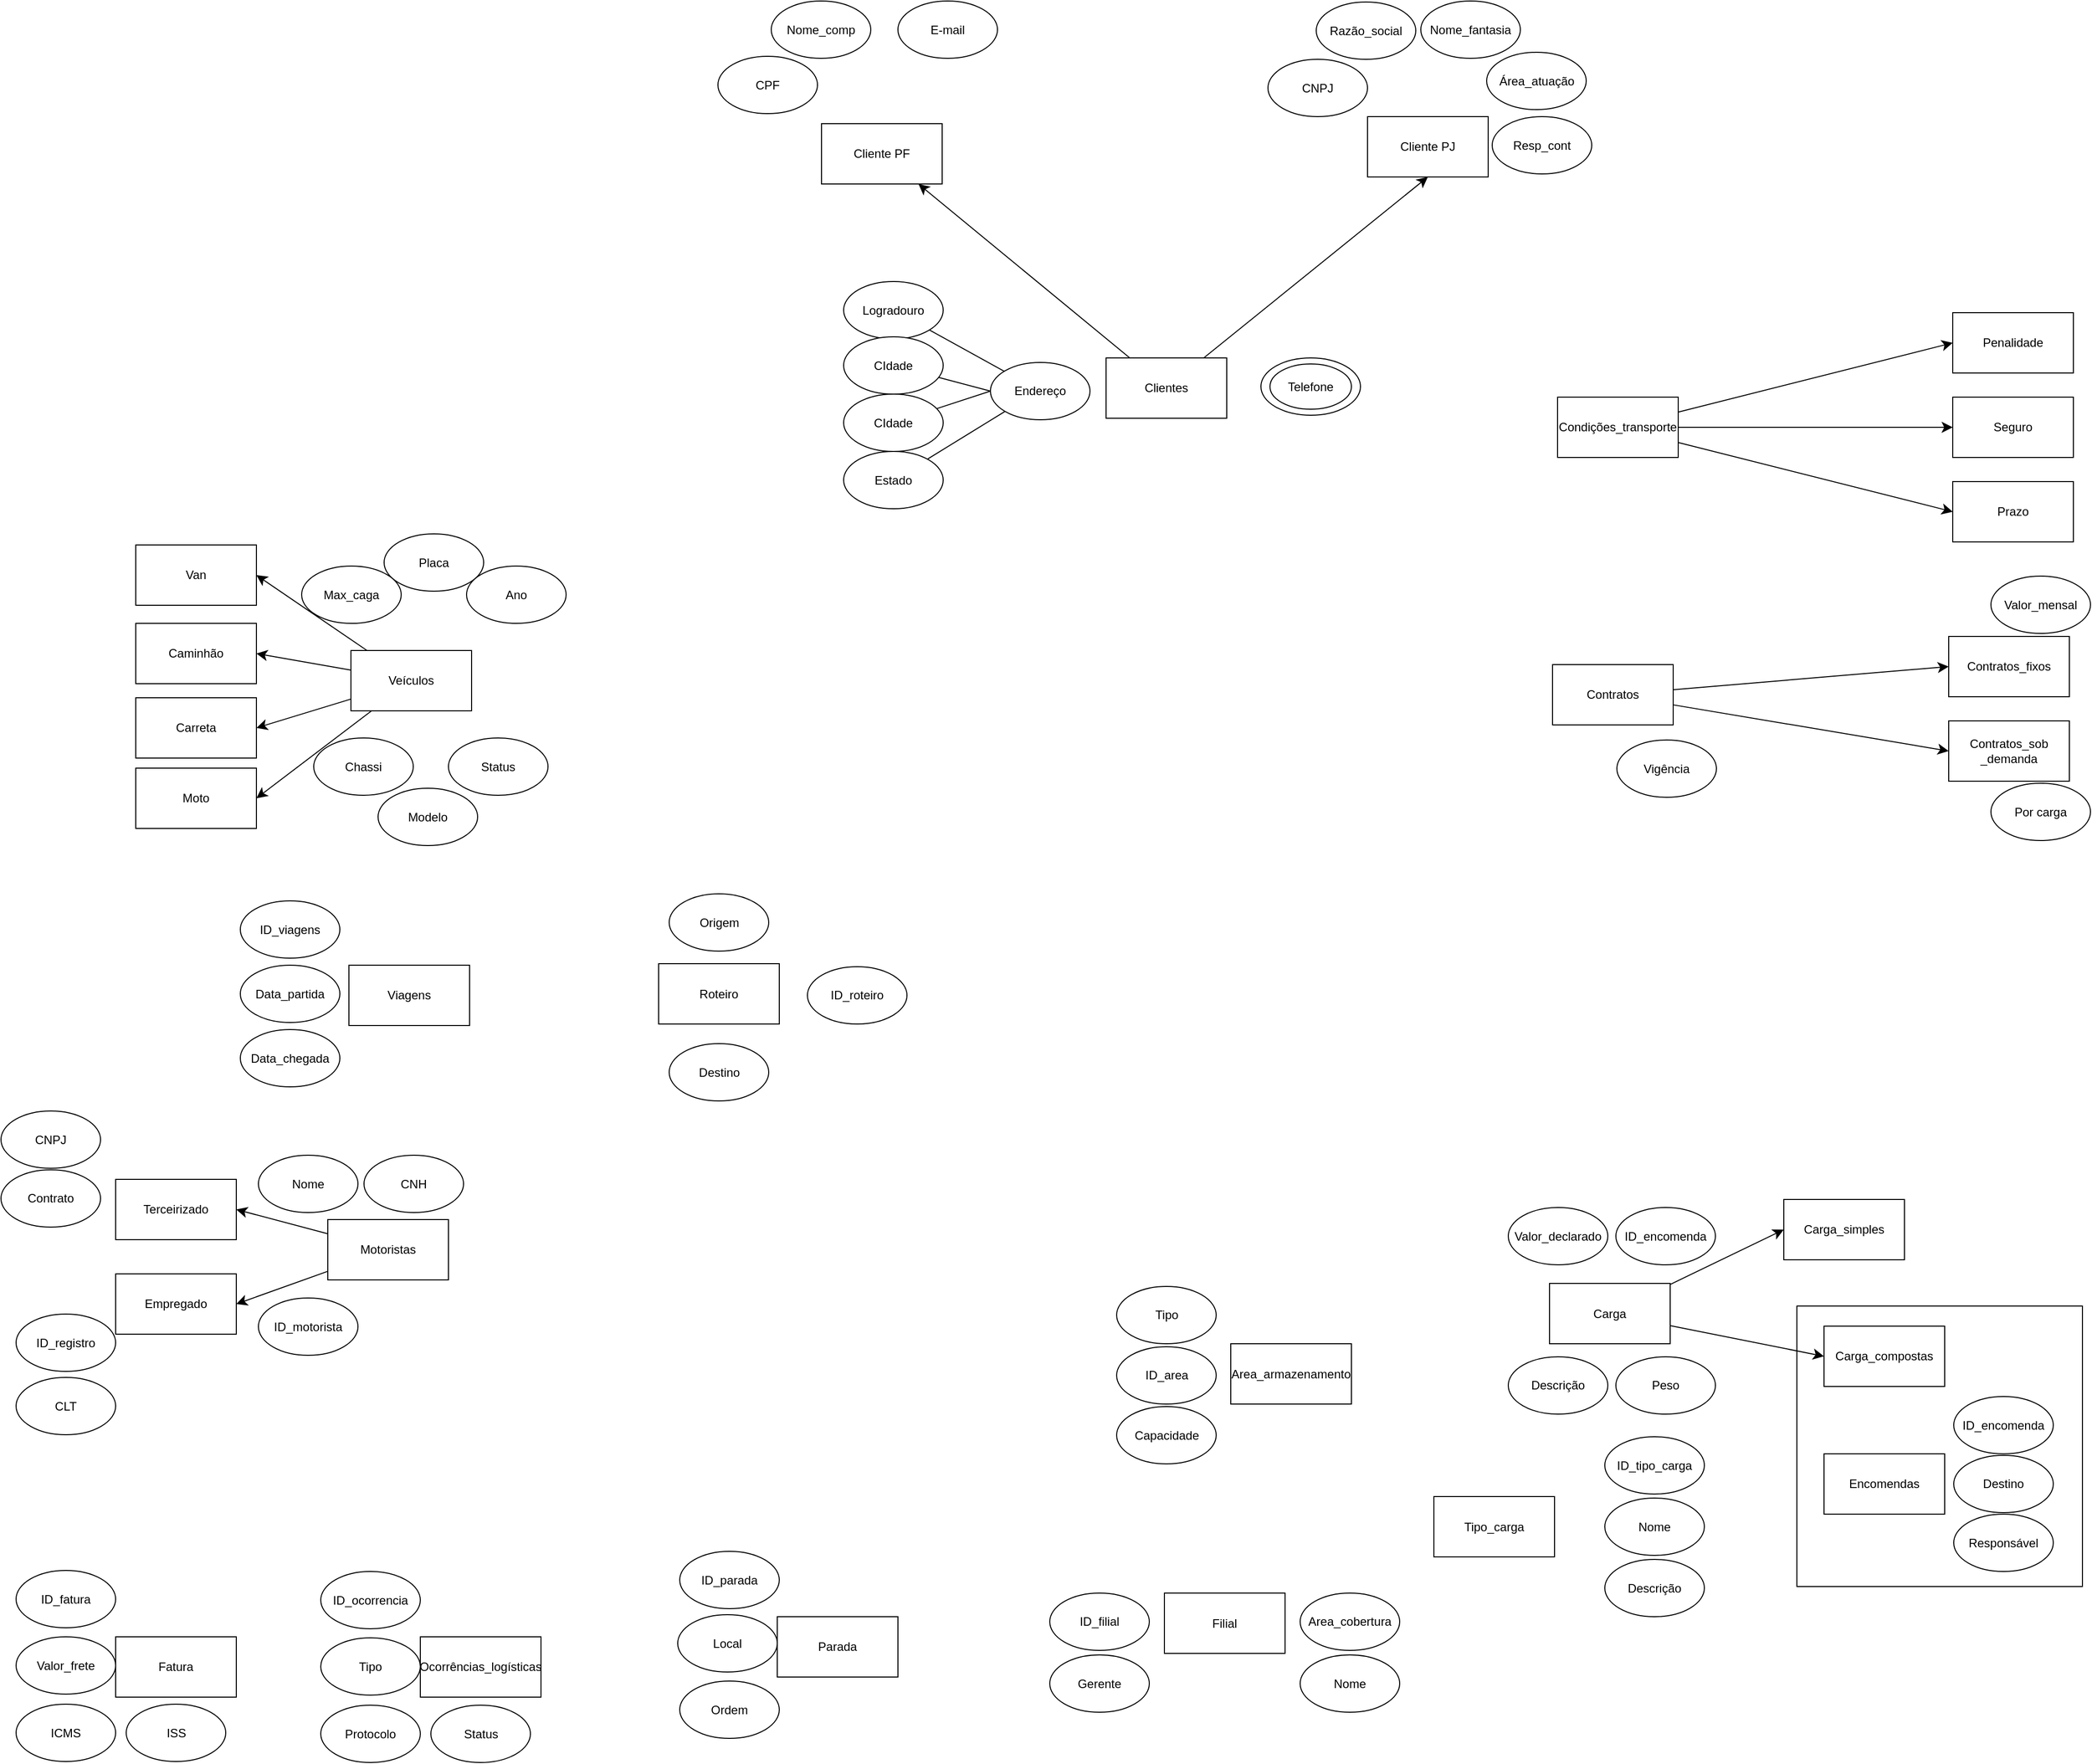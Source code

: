 <mxfile version="26.2.14">
  <diagram name="Página-1" id="iTK0nIs8eEKl5HLrY0HY">
    <mxGraphModel dx="4765" dy="2908" grid="0" gridSize="10" guides="1" tooltips="1" connect="1" arrows="1" fold="1" page="0" pageScale="1" pageWidth="827" pageHeight="1169" math="0" shadow="0">
      <root>
        <mxCell id="0" />
        <mxCell id="1" parent="0" />
        <mxCell id="TubKobpjzzUn3Yk9qgdD-193" value="" style="rounded=0;whiteSpace=wrap;html=1;" vertex="1" parent="1">
          <mxGeometry x="921" y="896" width="284" height="279" as="geometry" />
        </mxCell>
        <mxCell id="TubKobpjzzUn3Yk9qgdD-2" value="Cliente PF" style="rounded=0;whiteSpace=wrap;html=1;" vertex="1" parent="1">
          <mxGeometry x="-49" y="-280" width="120" height="60" as="geometry" />
        </mxCell>
        <mxCell id="TubKobpjzzUn3Yk9qgdD-3" value="Cliente PJ" style="rounded=0;whiteSpace=wrap;html=1;" vertex="1" parent="1">
          <mxGeometry x="494" y="-287" width="120" height="60" as="geometry" />
        </mxCell>
        <mxCell id="TubKobpjzzUn3Yk9qgdD-75" style="edgeStyle=none;curved=1;rounded=0;orthogonalLoop=1;jettySize=auto;html=1;entryX=0;entryY=0.5;entryDx=0;entryDy=0;fontSize=12;startSize=8;endSize=8;" edge="1" parent="1" source="TubKobpjzzUn3Yk9qgdD-4" target="TubKobpjzzUn3Yk9qgdD-73">
          <mxGeometry relative="1" as="geometry" />
        </mxCell>
        <mxCell id="TubKobpjzzUn3Yk9qgdD-76" style="edgeStyle=none;curved=1;rounded=0;orthogonalLoop=1;jettySize=auto;html=1;entryX=0;entryY=0.5;entryDx=0;entryDy=0;fontSize=12;startSize=8;endSize=8;" edge="1" parent="1" source="TubKobpjzzUn3Yk9qgdD-4" target="TubKobpjzzUn3Yk9qgdD-74">
          <mxGeometry relative="1" as="geometry" />
        </mxCell>
        <mxCell id="TubKobpjzzUn3Yk9qgdD-4" value="Contratos" style="rounded=0;whiteSpace=wrap;html=1;" vertex="1" parent="1">
          <mxGeometry x="678" y="258" width="120" height="60" as="geometry" />
        </mxCell>
        <mxCell id="TubKobpjzzUn3Yk9qgdD-105" style="edgeStyle=none;curved=1;rounded=0;orthogonalLoop=1;jettySize=auto;html=1;entryX=1;entryY=0.5;entryDx=0;entryDy=0;fontSize=12;startSize=8;endSize=8;" edge="1" parent="1" source="TubKobpjzzUn3Yk9qgdD-5" target="TubKobpjzzUn3Yk9qgdD-103">
          <mxGeometry relative="1" as="geometry" />
        </mxCell>
        <mxCell id="TubKobpjzzUn3Yk9qgdD-106" style="edgeStyle=none;curved=1;rounded=0;orthogonalLoop=1;jettySize=auto;html=1;entryX=1;entryY=0.5;entryDx=0;entryDy=0;fontSize=12;startSize=8;endSize=8;" edge="1" parent="1" source="TubKobpjzzUn3Yk9qgdD-5" target="TubKobpjzzUn3Yk9qgdD-104">
          <mxGeometry relative="1" as="geometry" />
        </mxCell>
        <mxCell id="TubKobpjzzUn3Yk9qgdD-113" style="edgeStyle=none;curved=1;rounded=0;orthogonalLoop=1;jettySize=auto;html=1;entryX=1;entryY=0.5;entryDx=0;entryDy=0;fontSize=12;startSize=8;endSize=8;" edge="1" parent="1" source="TubKobpjzzUn3Yk9qgdD-5" target="TubKobpjzzUn3Yk9qgdD-111">
          <mxGeometry relative="1" as="geometry" />
        </mxCell>
        <mxCell id="TubKobpjzzUn3Yk9qgdD-114" style="edgeStyle=none;curved=1;rounded=0;orthogonalLoop=1;jettySize=auto;html=1;entryX=1;entryY=0.5;entryDx=0;entryDy=0;fontSize=12;startSize=8;endSize=8;" edge="1" parent="1" source="TubKobpjzzUn3Yk9qgdD-5" target="TubKobpjzzUn3Yk9qgdD-112">
          <mxGeometry relative="1" as="geometry" />
        </mxCell>
        <mxCell id="TubKobpjzzUn3Yk9qgdD-5" value="Veículos" style="rounded=0;whiteSpace=wrap;html=1;" vertex="1" parent="1">
          <mxGeometry x="-517" y="244" width="120" height="60" as="geometry" />
        </mxCell>
        <mxCell id="TubKobpjzzUn3Yk9qgdD-109" style="edgeStyle=none;curved=1;rounded=0;orthogonalLoop=1;jettySize=auto;html=1;entryX=1;entryY=0.5;entryDx=0;entryDy=0;fontSize=12;startSize=8;endSize=8;" edge="1" parent="1" source="TubKobpjzzUn3Yk9qgdD-6" target="TubKobpjzzUn3Yk9qgdD-108">
          <mxGeometry relative="1" as="geometry" />
        </mxCell>
        <mxCell id="TubKobpjzzUn3Yk9qgdD-110" style="edgeStyle=none;curved=1;rounded=0;orthogonalLoop=1;jettySize=auto;html=1;entryX=1;entryY=0.5;entryDx=0;entryDy=0;fontSize=12;startSize=8;endSize=8;" edge="1" parent="1" source="TubKobpjzzUn3Yk9qgdD-6" target="TubKobpjzzUn3Yk9qgdD-107">
          <mxGeometry relative="1" as="geometry" />
        </mxCell>
        <mxCell id="TubKobpjzzUn3Yk9qgdD-6" value="Motoristas" style="rounded=0;whiteSpace=wrap;html=1;" vertex="1" parent="1">
          <mxGeometry x="-540" y="810" width="120" height="60" as="geometry" />
        </mxCell>
        <mxCell id="TubKobpjzzUn3Yk9qgdD-7" value="Viagens" style="rounded=0;whiteSpace=wrap;html=1;" vertex="1" parent="1">
          <mxGeometry x="-519" y="557" width="120" height="60" as="geometry" />
        </mxCell>
        <mxCell id="TubKobpjzzUn3Yk9qgdD-8" value="Filial" style="rounded=0;whiteSpace=wrap;html=1;" vertex="1" parent="1">
          <mxGeometry x="292" y="1181.5" width="120" height="60" as="geometry" />
        </mxCell>
        <mxCell id="TubKobpjzzUn3Yk9qgdD-10" value="Fatura" style="rounded=0;whiteSpace=wrap;html=1;" vertex="1" parent="1">
          <mxGeometry x="-751" y="1225" width="120" height="60" as="geometry" />
        </mxCell>
        <mxCell id="TubKobpjzzUn3Yk9qgdD-11" value="Ocorrências_logísticas" style="rounded=0;whiteSpace=wrap;html=1;" vertex="1" parent="1">
          <mxGeometry x="-448" y="1225" width="120" height="60" as="geometry" />
        </mxCell>
        <mxCell id="TubKobpjzzUn3Yk9qgdD-12" value="Parada" style="rounded=0;whiteSpace=wrap;html=1;" vertex="1" parent="1">
          <mxGeometry x="-93" y="1205" width="120" height="60" as="geometry" />
        </mxCell>
        <mxCell id="TubKobpjzzUn3Yk9qgdD-13" value="Endereço" style="ellipse;whiteSpace=wrap;html=1;" vertex="1" parent="1">
          <mxGeometry x="119" y="-42.5" width="99" height="57" as="geometry" />
        </mxCell>
        <mxCell id="TubKobpjzzUn3Yk9qgdD-14" value="E-mail" style="ellipse;whiteSpace=wrap;html=1;" vertex="1" parent="1">
          <mxGeometry x="27" y="-402" width="99" height="57" as="geometry" />
        </mxCell>
        <mxCell id="TubKobpjzzUn3Yk9qgdD-17" value="Nome_comp" style="ellipse;whiteSpace=wrap;html=1;" vertex="1" parent="1">
          <mxGeometry x="-99" y="-402" width="99" height="57" as="geometry" />
        </mxCell>
        <mxCell id="TubKobpjzzUn3Yk9qgdD-18" value="CPF" style="ellipse;whiteSpace=wrap;html=1;" vertex="1" parent="1">
          <mxGeometry x="-152" y="-347" width="99" height="57" as="geometry" />
        </mxCell>
        <mxCell id="TubKobpjzzUn3Yk9qgdD-23" style="rounded=0;orthogonalLoop=1;jettySize=auto;html=1;fontSize=12;startSize=8;endSize=8;endArrow=none;startFill=0;" edge="1" parent="1" source="TubKobpjzzUn3Yk9qgdD-19" target="TubKobpjzzUn3Yk9qgdD-13">
          <mxGeometry relative="1" as="geometry" />
        </mxCell>
        <mxCell id="TubKobpjzzUn3Yk9qgdD-19" value="Logradouro" style="ellipse;whiteSpace=wrap;html=1;" vertex="1" parent="1">
          <mxGeometry x="-27" y="-123" width="99" height="57" as="geometry" />
        </mxCell>
        <mxCell id="TubKobpjzzUn3Yk9qgdD-24" style="rounded=0;orthogonalLoop=1;jettySize=auto;html=1;entryX=0;entryY=0.5;entryDx=0;entryDy=0;fontSize=12;startSize=8;endSize=8;endArrow=none;startFill=0;" edge="1" parent="1" source="TubKobpjzzUn3Yk9qgdD-20" target="TubKobpjzzUn3Yk9qgdD-13">
          <mxGeometry relative="1" as="geometry" />
        </mxCell>
        <mxCell id="TubKobpjzzUn3Yk9qgdD-20" value="CIdade" style="ellipse;whiteSpace=wrap;html=1;" vertex="1" parent="1">
          <mxGeometry x="-27" y="-68" width="99" height="57" as="geometry" />
        </mxCell>
        <mxCell id="TubKobpjzzUn3Yk9qgdD-25" style="rounded=0;orthogonalLoop=1;jettySize=auto;html=1;entryX=0;entryY=0.5;entryDx=0;entryDy=0;fontSize=12;startSize=8;endSize=8;endArrow=none;startFill=0;" edge="1" parent="1" source="TubKobpjzzUn3Yk9qgdD-21" target="TubKobpjzzUn3Yk9qgdD-13">
          <mxGeometry relative="1" as="geometry" />
        </mxCell>
        <mxCell id="TubKobpjzzUn3Yk9qgdD-21" value="CIdade" style="ellipse;whiteSpace=wrap;html=1;" vertex="1" parent="1">
          <mxGeometry x="-27" y="-11" width="99" height="57" as="geometry" />
        </mxCell>
        <mxCell id="TubKobpjzzUn3Yk9qgdD-26" style="rounded=0;orthogonalLoop=1;jettySize=auto;html=1;entryX=0;entryY=1;entryDx=0;entryDy=0;fontSize=12;startSize=8;endSize=8;endArrow=none;startFill=0;" edge="1" parent="1" source="TubKobpjzzUn3Yk9qgdD-22" target="TubKobpjzzUn3Yk9qgdD-13">
          <mxGeometry relative="1" as="geometry" />
        </mxCell>
        <mxCell id="TubKobpjzzUn3Yk9qgdD-22" value="Estado" style="ellipse;whiteSpace=wrap;html=1;" vertex="1" parent="1">
          <mxGeometry x="-27" y="46" width="99" height="57" as="geometry" />
        </mxCell>
        <mxCell id="TubKobpjzzUn3Yk9qgdD-27" value="CNPJ" style="ellipse;whiteSpace=wrap;html=1;" vertex="1" parent="1">
          <mxGeometry x="395" y="-344" width="99" height="57" as="geometry" />
        </mxCell>
        <mxCell id="TubKobpjzzUn3Yk9qgdD-28" value="Razão_social" style="ellipse;whiteSpace=wrap;html=1;" vertex="1" parent="1">
          <mxGeometry x="443" y="-401" width="99" height="57" as="geometry" />
        </mxCell>
        <mxCell id="TubKobpjzzUn3Yk9qgdD-29" value="Nome_fantasia" style="ellipse;whiteSpace=wrap;html=1;" vertex="1" parent="1">
          <mxGeometry x="547" y="-402" width="99" height="57" as="geometry" />
        </mxCell>
        <mxCell id="TubKobpjzzUn3Yk9qgdD-30" value="Área_atuação" style="ellipse;whiteSpace=wrap;html=1;" vertex="1" parent="1">
          <mxGeometry x="612.5" y="-351" width="99" height="57" as="geometry" />
        </mxCell>
        <mxCell id="TubKobpjzzUn3Yk9qgdD-34" value="Encomendas" style="rounded=0;whiteSpace=wrap;html=1;" vertex="1" parent="1">
          <mxGeometry x="948" y="1043" width="120" height="60" as="geometry" />
        </mxCell>
        <mxCell id="TubKobpjzzUn3Yk9qgdD-35" value="" style="ellipse;whiteSpace=wrap;html=1;" vertex="1" parent="1">
          <mxGeometry x="388" y="-47" width="99" height="57" as="geometry" />
        </mxCell>
        <mxCell id="TubKobpjzzUn3Yk9qgdD-36" value="Telefone" style="ellipse;whiteSpace=wrap;html=1;" vertex="1" parent="1">
          <mxGeometry x="397" y="-41" width="81" height="45" as="geometry" />
        </mxCell>
        <mxCell id="TubKobpjzzUn3Yk9qgdD-53" style="edgeStyle=none;curved=1;rounded=0;orthogonalLoop=1;jettySize=auto;html=1;fontSize=12;startSize=8;endSize=8;" edge="1" parent="1" source="TubKobpjzzUn3Yk9qgdD-52" target="TubKobpjzzUn3Yk9qgdD-2">
          <mxGeometry relative="1" as="geometry" />
        </mxCell>
        <mxCell id="TubKobpjzzUn3Yk9qgdD-54" style="edgeStyle=none;curved=1;rounded=0;orthogonalLoop=1;jettySize=auto;html=1;entryX=0.5;entryY=1;entryDx=0;entryDy=0;fontSize=12;startSize=8;endSize=8;" edge="1" parent="1" source="TubKobpjzzUn3Yk9qgdD-52" target="TubKobpjzzUn3Yk9qgdD-3">
          <mxGeometry relative="1" as="geometry" />
        </mxCell>
        <mxCell id="TubKobpjzzUn3Yk9qgdD-52" value="Clientes" style="rounded=0;whiteSpace=wrap;html=1;" vertex="1" parent="1">
          <mxGeometry x="234" y="-47" width="120" height="60" as="geometry" />
        </mxCell>
        <mxCell id="TubKobpjzzUn3Yk9qgdD-55" value="Resp_cont" style="ellipse;whiteSpace=wrap;html=1;" vertex="1" parent="1">
          <mxGeometry x="618" y="-287" width="99" height="57" as="geometry" />
        </mxCell>
        <mxCell id="TubKobpjzzUn3Yk9qgdD-64" value="Vigência" style="ellipse;whiteSpace=wrap;html=1;" vertex="1" parent="1">
          <mxGeometry x="742" y="333" width="99" height="57" as="geometry" />
        </mxCell>
        <mxCell id="TubKobpjzzUn3Yk9qgdD-65" value="Valor_mensal" style="ellipse;whiteSpace=wrap;html=1;" vertex="1" parent="1">
          <mxGeometry x="1114" y="170" width="99" height="57" as="geometry" />
        </mxCell>
        <mxCell id="TubKobpjzzUn3Yk9qgdD-115" style="edgeStyle=none;curved=1;rounded=0;orthogonalLoop=1;jettySize=auto;html=1;entryX=0;entryY=0.5;entryDx=0;entryDy=0;fontSize=12;startSize=8;endSize=8;" edge="1" parent="1" source="TubKobpjzzUn3Yk9qgdD-68" target="TubKobpjzzUn3Yk9qgdD-89">
          <mxGeometry relative="1" as="geometry" />
        </mxCell>
        <mxCell id="TubKobpjzzUn3Yk9qgdD-116" style="edgeStyle=none;curved=1;rounded=0;orthogonalLoop=1;jettySize=auto;html=1;entryX=0;entryY=0.5;entryDx=0;entryDy=0;fontSize=12;startSize=8;endSize=8;" edge="1" parent="1" source="TubKobpjzzUn3Yk9qgdD-68" target="TubKobpjzzUn3Yk9qgdD-90">
          <mxGeometry relative="1" as="geometry" />
        </mxCell>
        <mxCell id="TubKobpjzzUn3Yk9qgdD-68" value="Carga" style="rounded=0;whiteSpace=wrap;html=1;" vertex="1" parent="1">
          <mxGeometry x="675" y="873.5" width="120" height="60" as="geometry" />
        </mxCell>
        <mxCell id="TubKobpjzzUn3Yk9qgdD-70" value="Descrição" style="ellipse;whiteSpace=wrap;html=1;" vertex="1" parent="1">
          <mxGeometry x="634" y="946.5" width="99" height="57" as="geometry" />
        </mxCell>
        <mxCell id="TubKobpjzzUn3Yk9qgdD-71" value="ID_encomenda" style="ellipse;whiteSpace=wrap;html=1;" vertex="1" parent="1">
          <mxGeometry x="741" y="798" width="99" height="57" as="geometry" />
        </mxCell>
        <mxCell id="TubKobpjzzUn3Yk9qgdD-72" value="Peso" style="ellipse;whiteSpace=wrap;html=1;" vertex="1" parent="1">
          <mxGeometry x="741" y="946.5" width="99" height="57" as="geometry" />
        </mxCell>
        <mxCell id="TubKobpjzzUn3Yk9qgdD-73" value="Contratos_fixos" style="rounded=0;whiteSpace=wrap;html=1;" vertex="1" parent="1">
          <mxGeometry x="1072" y="230" width="120" height="60" as="geometry" />
        </mxCell>
        <mxCell id="TubKobpjzzUn3Yk9qgdD-74" value="Contratos_sob&lt;div&gt;_demanda&lt;/div&gt;" style="rounded=0;whiteSpace=wrap;html=1;" vertex="1" parent="1">
          <mxGeometry x="1072" y="314" width="120" height="60" as="geometry" />
        </mxCell>
        <mxCell id="TubKobpjzzUn3Yk9qgdD-77" value="Por carga" style="ellipse;whiteSpace=wrap;html=1;" vertex="1" parent="1">
          <mxGeometry x="1114" y="376" width="99" height="57" as="geometry" />
        </mxCell>
        <mxCell id="TubKobpjzzUn3Yk9qgdD-85" style="edgeStyle=none;curved=1;rounded=0;orthogonalLoop=1;jettySize=auto;html=1;entryX=0;entryY=0.5;entryDx=0;entryDy=0;fontSize=12;startSize=8;endSize=8;" edge="1" parent="1" source="TubKobpjzzUn3Yk9qgdD-78" target="TubKobpjzzUn3Yk9qgdD-83">
          <mxGeometry relative="1" as="geometry" />
        </mxCell>
        <mxCell id="TubKobpjzzUn3Yk9qgdD-86" style="edgeStyle=none;curved=1;rounded=0;orthogonalLoop=1;jettySize=auto;html=1;fontSize=12;startSize=8;endSize=8;" edge="1" parent="1" source="TubKobpjzzUn3Yk9qgdD-78" target="TubKobpjzzUn3Yk9qgdD-81">
          <mxGeometry relative="1" as="geometry" />
        </mxCell>
        <mxCell id="TubKobpjzzUn3Yk9qgdD-87" style="edgeStyle=none;curved=1;rounded=0;orthogonalLoop=1;jettySize=auto;html=1;entryX=0;entryY=0.5;entryDx=0;entryDy=0;fontSize=12;startSize=8;endSize=8;" edge="1" parent="1" source="TubKobpjzzUn3Yk9qgdD-78" target="TubKobpjzzUn3Yk9qgdD-82">
          <mxGeometry relative="1" as="geometry" />
        </mxCell>
        <mxCell id="TubKobpjzzUn3Yk9qgdD-78" value="Condições_transporte" style="rounded=0;whiteSpace=wrap;html=1;" vertex="1" parent="1">
          <mxGeometry x="683" y="-8" width="120" height="60" as="geometry" />
        </mxCell>
        <mxCell id="TubKobpjzzUn3Yk9qgdD-81" value="Seguro" style="rounded=0;whiteSpace=wrap;html=1;" vertex="1" parent="1">
          <mxGeometry x="1076" y="-8" width="120" height="60" as="geometry" />
        </mxCell>
        <mxCell id="TubKobpjzzUn3Yk9qgdD-82" value="Prazo" style="rounded=0;whiteSpace=wrap;html=1;" vertex="1" parent="1">
          <mxGeometry x="1076" y="76" width="120" height="60" as="geometry" />
        </mxCell>
        <mxCell id="TubKobpjzzUn3Yk9qgdD-83" value="Penalidade" style="rounded=0;whiteSpace=wrap;html=1;" vertex="1" parent="1">
          <mxGeometry x="1076" y="-92" width="120" height="60" as="geometry" />
        </mxCell>
        <mxCell id="TubKobpjzzUn3Yk9qgdD-84" style="edgeStyle=none;curved=1;rounded=0;orthogonalLoop=1;jettySize=auto;html=1;exitX=1;exitY=1;exitDx=0;exitDy=0;fontSize=12;startSize=8;endSize=8;" edge="1" parent="1" source="TubKobpjzzUn3Yk9qgdD-72" target="TubKobpjzzUn3Yk9qgdD-72">
          <mxGeometry relative="1" as="geometry" />
        </mxCell>
        <mxCell id="TubKobpjzzUn3Yk9qgdD-88" value="Valor_declarado" style="ellipse;whiteSpace=wrap;html=1;" vertex="1" parent="1">
          <mxGeometry x="634" y="798" width="99" height="57" as="geometry" />
        </mxCell>
        <mxCell id="TubKobpjzzUn3Yk9qgdD-89" value="Carga_simples" style="rounded=0;whiteSpace=wrap;html=1;" vertex="1" parent="1">
          <mxGeometry x="908" y="790" width="120" height="60" as="geometry" />
        </mxCell>
        <mxCell id="TubKobpjzzUn3Yk9qgdD-90" value="Carga_compostas" style="rounded=0;whiteSpace=wrap;html=1;" vertex="1" parent="1">
          <mxGeometry x="948" y="916" width="120" height="60" as="geometry" />
        </mxCell>
        <mxCell id="TubKobpjzzUn3Yk9qgdD-92" value="ID_tipo_carga" style="ellipse;whiteSpace=wrap;html=1;" vertex="1" parent="1">
          <mxGeometry x="730" y="1026" width="99" height="57" as="geometry" />
        </mxCell>
        <mxCell id="TubKobpjzzUn3Yk9qgdD-94" value="Tipo_carga" style="rounded=0;whiteSpace=wrap;html=1;" vertex="1" parent="1">
          <mxGeometry x="560" y="1085.5" width="120" height="60" as="geometry" />
        </mxCell>
        <mxCell id="TubKobpjzzUn3Yk9qgdD-101" value="Nome" style="ellipse;whiteSpace=wrap;html=1;" vertex="1" parent="1">
          <mxGeometry x="730" y="1087" width="99" height="57" as="geometry" />
        </mxCell>
        <mxCell id="TubKobpjzzUn3Yk9qgdD-102" value="Descrição" style="ellipse;whiteSpace=wrap;html=1;" vertex="1" parent="1">
          <mxGeometry x="730" y="1148" width="99" height="57" as="geometry" />
        </mxCell>
        <mxCell id="TubKobpjzzUn3Yk9qgdD-103" value="Caminhão" style="rounded=0;whiteSpace=wrap;html=1;" vertex="1" parent="1">
          <mxGeometry x="-731" y="217" width="120" height="60" as="geometry" />
        </mxCell>
        <mxCell id="TubKobpjzzUn3Yk9qgdD-104" value="Van" style="rounded=0;whiteSpace=wrap;html=1;" vertex="1" parent="1">
          <mxGeometry x="-731" y="139" width="120" height="60" as="geometry" />
        </mxCell>
        <mxCell id="TubKobpjzzUn3Yk9qgdD-107" value="Empregado" style="rounded=0;whiteSpace=wrap;html=1;" vertex="1" parent="1">
          <mxGeometry x="-751" y="864" width="120" height="60" as="geometry" />
        </mxCell>
        <mxCell id="TubKobpjzzUn3Yk9qgdD-108" value="Terceirizado" style="rounded=0;whiteSpace=wrap;html=1;" vertex="1" parent="1">
          <mxGeometry x="-751" y="770" width="120" height="60" as="geometry" />
        </mxCell>
        <mxCell id="TubKobpjzzUn3Yk9qgdD-111" value="Carreta" style="rounded=0;whiteSpace=wrap;html=1;" vertex="1" parent="1">
          <mxGeometry x="-731" y="291" width="120" height="60" as="geometry" />
        </mxCell>
        <mxCell id="TubKobpjzzUn3Yk9qgdD-112" value="Moto" style="rounded=0;whiteSpace=wrap;html=1;" vertex="1" parent="1">
          <mxGeometry x="-731" y="361" width="120" height="60" as="geometry" />
        </mxCell>
        <mxCell id="TubKobpjzzUn3Yk9qgdD-122" value="ID_encomenda" style="ellipse;whiteSpace=wrap;html=1;" vertex="1" parent="1">
          <mxGeometry x="1077" y="986" width="99" height="57" as="geometry" />
        </mxCell>
        <mxCell id="TubKobpjzzUn3Yk9qgdD-123" value="Destino" style="ellipse;whiteSpace=wrap;html=1;" vertex="1" parent="1">
          <mxGeometry x="1077" y="1044.5" width="99" height="57" as="geometry" />
        </mxCell>
        <mxCell id="TubKobpjzzUn3Yk9qgdD-125" value="Responsável" style="ellipse;whiteSpace=wrap;html=1;" vertex="1" parent="1">
          <mxGeometry x="1077" y="1103" width="99" height="57" as="geometry" />
        </mxCell>
        <mxCell id="TubKobpjzzUn3Yk9qgdD-129" value="Placa" style="ellipse;whiteSpace=wrap;html=1;" vertex="1" parent="1">
          <mxGeometry x="-484" y="128" width="99" height="57" as="geometry" />
        </mxCell>
        <mxCell id="TubKobpjzzUn3Yk9qgdD-131" value="Chassi" style="ellipse;whiteSpace=wrap;html=1;" vertex="1" parent="1">
          <mxGeometry x="-554" y="331" width="99" height="57" as="geometry" />
        </mxCell>
        <mxCell id="TubKobpjzzUn3Yk9qgdD-133" value="Ano" style="ellipse;whiteSpace=wrap;html=1;" vertex="1" parent="1">
          <mxGeometry x="-402" y="160" width="99" height="57" as="geometry" />
        </mxCell>
        <mxCell id="TubKobpjzzUn3Yk9qgdD-135" value="Modelo" style="ellipse;whiteSpace=wrap;html=1;" vertex="1" parent="1">
          <mxGeometry x="-490" y="381" width="99" height="57" as="geometry" />
        </mxCell>
        <mxCell id="TubKobpjzzUn3Yk9qgdD-146" value="Max_caga" style="ellipse;whiteSpace=wrap;html=1;" vertex="1" parent="1">
          <mxGeometry x="-566" y="160" width="99" height="57" as="geometry" />
        </mxCell>
        <mxCell id="TubKobpjzzUn3Yk9qgdD-148" value="Status" style="ellipse;whiteSpace=wrap;html=1;" vertex="1" parent="1">
          <mxGeometry x="-420" y="331" width="99" height="57" as="geometry" />
        </mxCell>
        <mxCell id="TubKobpjzzUn3Yk9qgdD-150" value="CLT" style="ellipse;whiteSpace=wrap;html=1;" vertex="1" parent="1">
          <mxGeometry x="-850" y="967" width="99" height="57" as="geometry" />
        </mxCell>
        <mxCell id="TubKobpjzzUn3Yk9qgdD-151" value="ID_registro" style="ellipse;whiteSpace=wrap;html=1;" vertex="1" parent="1">
          <mxGeometry x="-850" y="904" width="99" height="57" as="geometry" />
        </mxCell>
        <mxCell id="TubKobpjzzUn3Yk9qgdD-152" value="CNPJ" style="ellipse;whiteSpace=wrap;html=1;" vertex="1" parent="1">
          <mxGeometry x="-865" y="702" width="99" height="57" as="geometry" />
        </mxCell>
        <mxCell id="TubKobpjzzUn3Yk9qgdD-153" value="Contrato" style="ellipse;whiteSpace=wrap;html=1;" vertex="1" parent="1">
          <mxGeometry x="-865" y="760.5" width="99" height="57" as="geometry" />
        </mxCell>
        <mxCell id="TubKobpjzzUn3Yk9qgdD-155" value="CNH" style="ellipse;whiteSpace=wrap;html=1;" vertex="1" parent="1">
          <mxGeometry x="-504" y="746" width="99" height="57" as="geometry" />
        </mxCell>
        <mxCell id="TubKobpjzzUn3Yk9qgdD-156" value="ID_motorista" style="ellipse;whiteSpace=wrap;html=1;" vertex="1" parent="1">
          <mxGeometry x="-609" y="888" width="99" height="57" as="geometry" />
        </mxCell>
        <mxCell id="TubKobpjzzUn3Yk9qgdD-157" value="Nome&lt;span style=&quot;color: rgba(0, 0, 0, 0); font-family: monospace; font-size: 0px; text-align: start; text-wrap-mode: nowrap;&quot;&gt;%3CmxGraphModel%3E%3Croot%3E%3CmxCell%20id%3D%220%22%2F%3E%3CmxCell%20id%3D%221%22%20parent%3D%220%22%2F%3E%3CmxCell%20id%3D%222%22%20value%3D%22CLT%22%20style%3D%22ellipse%3BwhiteSpace%3Dwrap%3Bhtml%3D1%3B%22%20vertex%3D%221%22%20parent%3D%221%22%3E%3CmxGeometry%20x%3D%22-746%22%20y%3D%22702%22%20width%3D%2299%22%20height%3D%2257%22%20as%3D%22geometry%22%2F%3E%3C%2FmxCell%3E%3C%2Froot%3E%3C%2FmxGraphModel%3E&lt;/span&gt;" style="ellipse;whiteSpace=wrap;html=1;" vertex="1" parent="1">
          <mxGeometry x="-609" y="746" width="99" height="57" as="geometry" />
        </mxCell>
        <mxCell id="TubKobpjzzUn3Yk9qgdD-158" value="ID_viagens" style="ellipse;whiteSpace=wrap;html=1;" vertex="1" parent="1">
          <mxGeometry x="-627" y="493" width="99" height="57" as="geometry" />
        </mxCell>
        <mxCell id="TubKobpjzzUn3Yk9qgdD-159" value="Data_partida" style="ellipse;whiteSpace=wrap;html=1;" vertex="1" parent="1">
          <mxGeometry x="-627" y="557" width="99" height="57" as="geometry" />
        </mxCell>
        <mxCell id="TubKobpjzzUn3Yk9qgdD-160" value="Data_chegada" style="ellipse;whiteSpace=wrap;html=1;" vertex="1" parent="1">
          <mxGeometry x="-627" y="621" width="99" height="57" as="geometry" />
        </mxCell>
        <mxCell id="TubKobpjzzUn3Yk9qgdD-161" value="Roteiro" style="rounded=0;whiteSpace=wrap;html=1;" vertex="1" parent="1">
          <mxGeometry x="-211" y="555.5" width="120" height="60" as="geometry" />
        </mxCell>
        <mxCell id="TubKobpjzzUn3Yk9qgdD-162" value="ID_roteiro" style="ellipse;whiteSpace=wrap;html=1;" vertex="1" parent="1">
          <mxGeometry x="-63" y="558.5" width="99" height="57" as="geometry" />
        </mxCell>
        <mxCell id="TubKobpjzzUn3Yk9qgdD-163" value="Origem" style="ellipse;whiteSpace=wrap;html=1;" vertex="1" parent="1">
          <mxGeometry x="-200.5" y="486" width="99" height="57" as="geometry" />
        </mxCell>
        <mxCell id="TubKobpjzzUn3Yk9qgdD-164" value="Destino" style="ellipse;whiteSpace=wrap;html=1;" vertex="1" parent="1">
          <mxGeometry x="-200.5" y="635" width="99" height="57" as="geometry" />
        </mxCell>
        <mxCell id="TubKobpjzzUn3Yk9qgdD-165" value="Area_cobertura" style="ellipse;whiteSpace=wrap;html=1;" vertex="1" parent="1">
          <mxGeometry x="427" y="1181.5" width="99" height="57" as="geometry" />
        </mxCell>
        <mxCell id="TubKobpjzzUn3Yk9qgdD-166" value="Gerente" style="ellipse;whiteSpace=wrap;html=1;" vertex="1" parent="1">
          <mxGeometry x="178" y="1243" width="99" height="57" as="geometry" />
        </mxCell>
        <mxCell id="TubKobpjzzUn3Yk9qgdD-167" value="Nome" style="ellipse;whiteSpace=wrap;html=1;" vertex="1" parent="1">
          <mxGeometry x="427" y="1243" width="99" height="57" as="geometry" />
        </mxCell>
        <mxCell id="TubKobpjzzUn3Yk9qgdD-168" value="ID_filial" style="ellipse;whiteSpace=wrap;html=1;" vertex="1" parent="1">
          <mxGeometry x="178" y="1181.5" width="99" height="57" as="geometry" />
        </mxCell>
        <mxCell id="TubKobpjzzUn3Yk9qgdD-170" value="ICMS" style="ellipse;whiteSpace=wrap;html=1;" vertex="1" parent="1">
          <mxGeometry x="-850" y="1292" width="99" height="57" as="geometry" />
        </mxCell>
        <mxCell id="TubKobpjzzUn3Yk9qgdD-172" value="Ordem" style="ellipse;whiteSpace=wrap;html=1;" vertex="1" parent="1">
          <mxGeometry x="-190" y="1269" width="99" height="57" as="geometry" />
        </mxCell>
        <mxCell id="TubKobpjzzUn3Yk9qgdD-174" value="Area_armazenamento" style="rounded=0;whiteSpace=wrap;html=1;" vertex="1" parent="1">
          <mxGeometry x="358" y="933.5" width="120" height="60" as="geometry" />
        </mxCell>
        <mxCell id="TubKobpjzzUn3Yk9qgdD-176" value="ID_area" style="ellipse;whiteSpace=wrap;html=1;" vertex="1" parent="1">
          <mxGeometry x="244.5" y="936.5" width="99" height="57" as="geometry" />
        </mxCell>
        <mxCell id="TubKobpjzzUn3Yk9qgdD-177" value="Tipo" style="ellipse;whiteSpace=wrap;html=1;" vertex="1" parent="1">
          <mxGeometry x="244.5" y="876.5" width="99" height="57" as="geometry" />
        </mxCell>
        <mxCell id="TubKobpjzzUn3Yk9qgdD-178" value="Capacidade" style="ellipse;whiteSpace=wrap;html=1;" vertex="1" parent="1">
          <mxGeometry x="244.5" y="996" width="99" height="57" as="geometry" />
        </mxCell>
        <mxCell id="TubKobpjzzUn3Yk9qgdD-180" value="Valor_frete" style="ellipse;whiteSpace=wrap;html=1;" vertex="1" parent="1">
          <mxGeometry x="-850" y="1225" width="99" height="57" as="geometry" />
        </mxCell>
        <mxCell id="TubKobpjzzUn3Yk9qgdD-181" value="ISS" style="ellipse;whiteSpace=wrap;html=1;" vertex="1" parent="1">
          <mxGeometry x="-740.5" y="1292" width="99" height="57" as="geometry" />
        </mxCell>
        <mxCell id="TubKobpjzzUn3Yk9qgdD-182" value="ID_fatura" style="ellipse;whiteSpace=wrap;html=1;" vertex="1" parent="1">
          <mxGeometry x="-850" y="1159" width="99" height="57" as="geometry" />
        </mxCell>
        <mxCell id="TubKobpjzzUn3Yk9qgdD-184" value="Protocolo" style="ellipse;whiteSpace=wrap;html=1;" vertex="1" parent="1">
          <mxGeometry x="-547" y="1293" width="99" height="57" as="geometry" />
        </mxCell>
        <mxCell id="TubKobpjzzUn3Yk9qgdD-185" value="Tipo" style="ellipse;whiteSpace=wrap;html=1;" vertex="1" parent="1">
          <mxGeometry x="-547" y="1226" width="99" height="57" as="geometry" />
        </mxCell>
        <mxCell id="TubKobpjzzUn3Yk9qgdD-186" value="Status" style="ellipse;whiteSpace=wrap;html=1;" vertex="1" parent="1">
          <mxGeometry x="-437.5" y="1293" width="99" height="57" as="geometry" />
        </mxCell>
        <mxCell id="TubKobpjzzUn3Yk9qgdD-187" value="ID_ocorrencia" style="ellipse;whiteSpace=wrap;html=1;" vertex="1" parent="1">
          <mxGeometry x="-547" y="1160" width="99" height="57" as="geometry" />
        </mxCell>
        <mxCell id="TubKobpjzzUn3Yk9qgdD-190" value="Local" style="ellipse;whiteSpace=wrap;html=1;" vertex="1" parent="1">
          <mxGeometry x="-192" y="1203" width="99" height="57" as="geometry" />
        </mxCell>
        <mxCell id="TubKobpjzzUn3Yk9qgdD-192" value="ID_parada" style="ellipse;whiteSpace=wrap;html=1;" vertex="1" parent="1">
          <mxGeometry x="-190" y="1140" width="99" height="57" as="geometry" />
        </mxCell>
      </root>
    </mxGraphModel>
  </diagram>
</mxfile>
